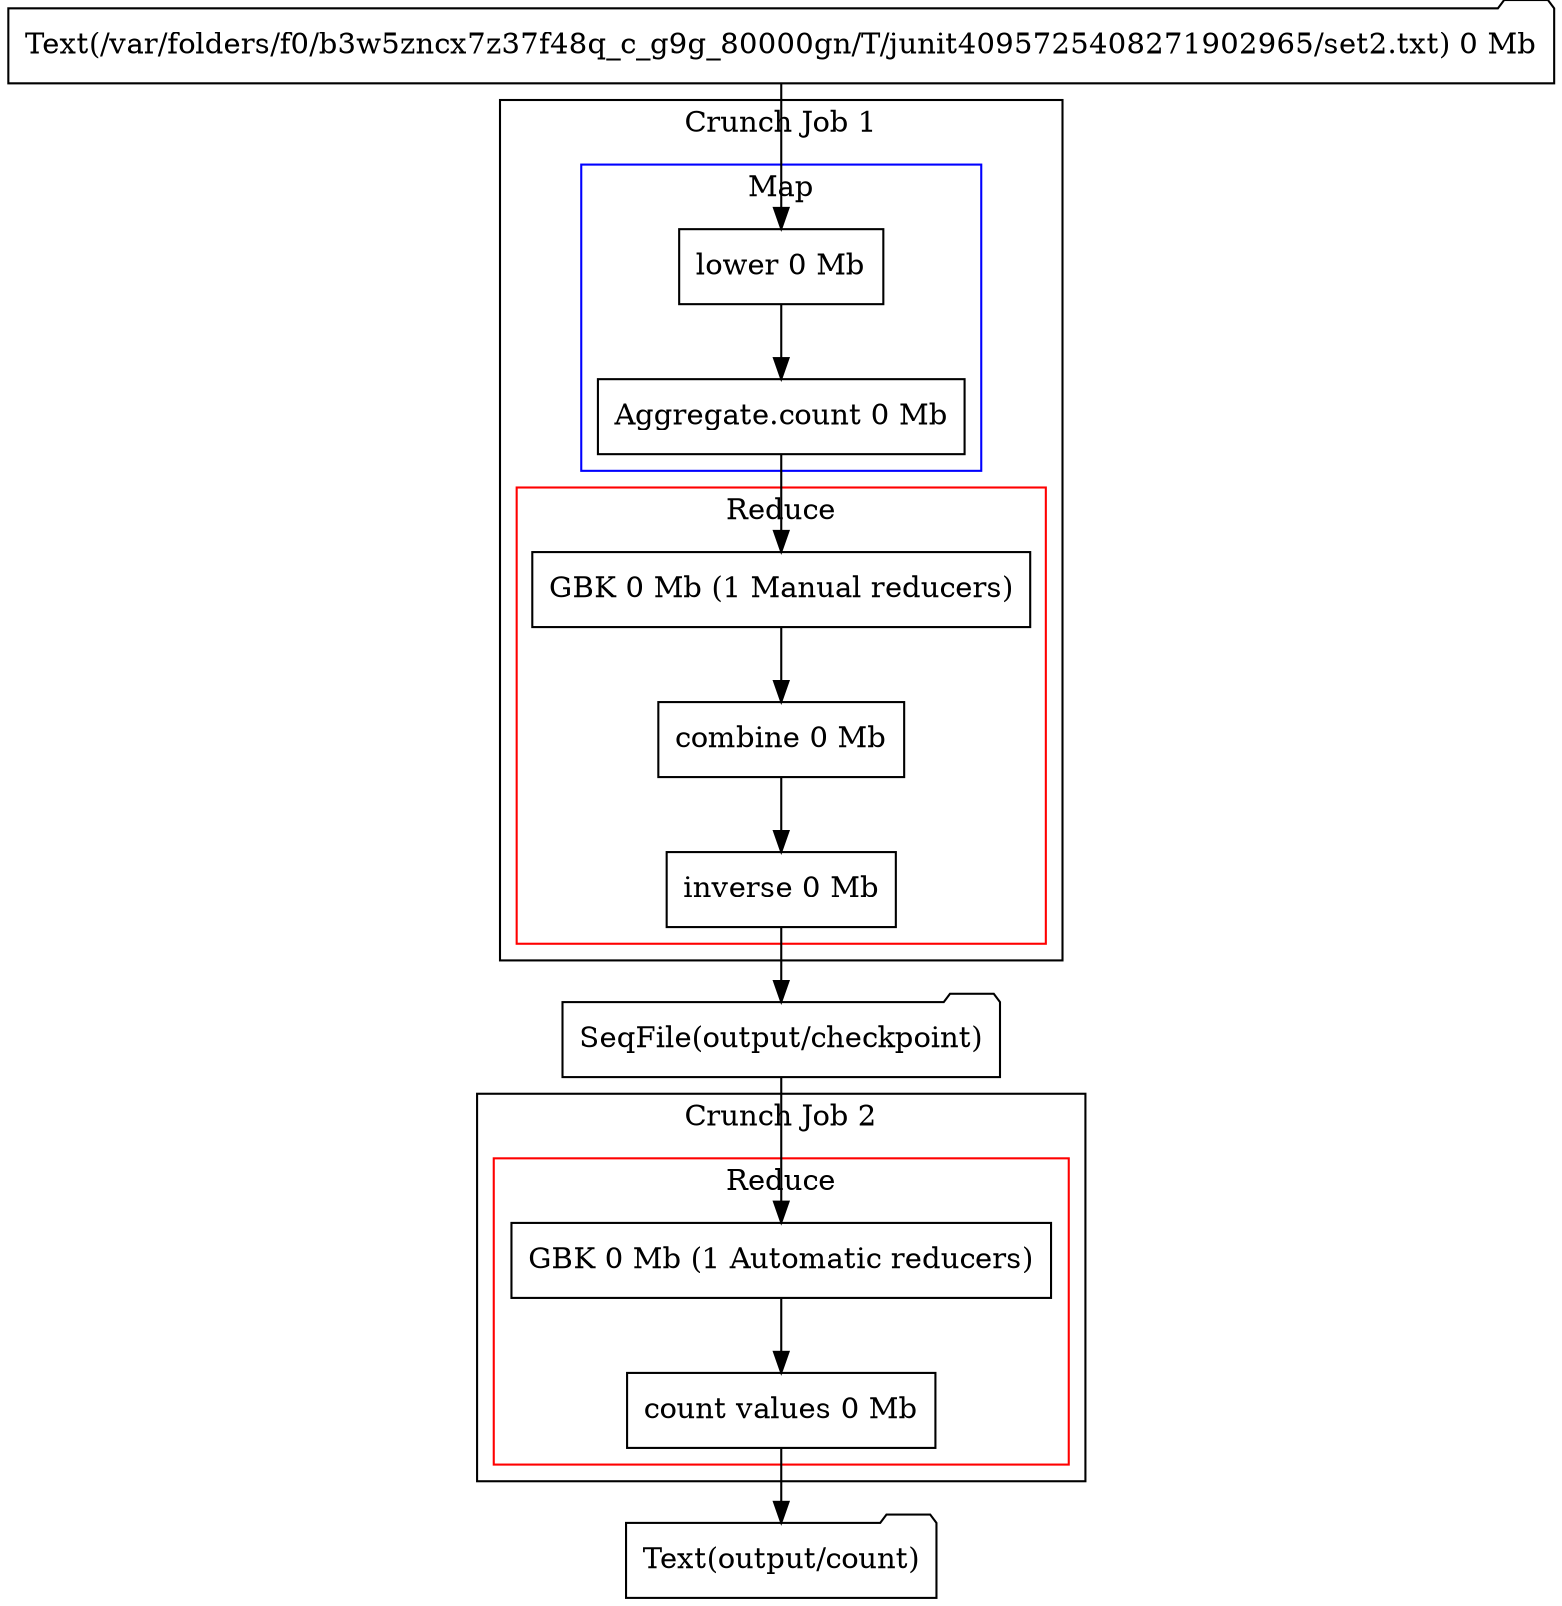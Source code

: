 digraph G {
  "Text(/var/folders/f0/b3w5zncx7z37f48q_c_g9g_80000gn/T/junit4095725408271902965/set2.txt)" [label="Text(/var/folders/f0/b3w5zncx7z37f48q_c_g9g_80000gn/T/junit4095725408271902965/set2.txt) 0 Mb" shape=folder];
  "Text(output/count)" [label="Text(output/count)" shape=folder];
  "SeqFile(output/checkpoint)" [label="SeqFile(output/checkpoint)" shape=folder];
  subgraph "cluster-job2" {
    label="Crunch Job 2";
    subgraph "cluster-job2-reduce" {
      label = Reduce; color = red;
      "GBK@70323523@1250442005" [label="GBK 0 Mb (1 Automatic reducers)" shape=box];
      "count values@1014982340@1250442005" [label="count values 0 Mb" shape=box];
    }
  }
  subgraph "cluster-job1" {
    label="Crunch Job 1";
    subgraph "cluster-job1-map" {
      label = Map; color = blue;
      "lower@227755469@1333810223" [label="lower 0 Mb" shape=box];
      "Aggregate.count@1116094714@1333810223" [label="Aggregate.count 0 Mb" shape=box];
    }
    subgraph "cluster-job1-reduce" {
      label = Reduce; color = red;
      "GBK@1276709283@1333810223" [label="GBK 0 Mb (1 Manual reducers)" shape=box];
      "inverse@1560940633@1333810223" [label="inverse 0 Mb" shape=box];
      "combine@1259174396@1333810223" [label="combine 0 Mb" shape=box];
    }
  }
  "SeqFile(output/checkpoint)" -> "GBK@70323523@1250442005";
  "GBK@1276709283@1333810223" -> "combine@1259174396@1333810223";
  "Text(/var/folders/f0/b3w5zncx7z37f48q_c_g9g_80000gn/T/junit4095725408271902965/set2.txt)" -> "lower@227755469@1333810223";
  "inverse@1560940633@1333810223" -> "SeqFile(output/checkpoint)";
  "lower@227755469@1333810223" -> "Aggregate.count@1116094714@1333810223";
  "GBK@70323523@1250442005" -> "count values@1014982340@1250442005";
  "count values@1014982340@1250442005" -> "Text(output/count)";
  "Aggregate.count@1116094714@1333810223" -> "GBK@1276709283@1333810223";
  "combine@1259174396@1333810223" -> "inverse@1560940633@1333810223";
}
